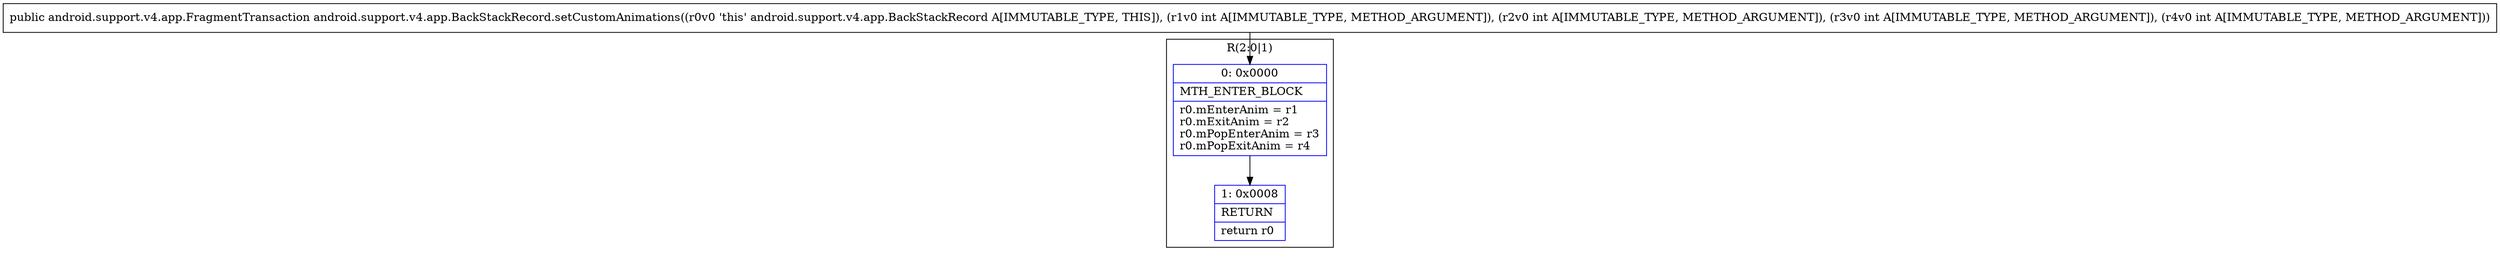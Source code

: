 digraph "CFG forandroid.support.v4.app.BackStackRecord.setCustomAnimations(IIII)Landroid\/support\/v4\/app\/FragmentTransaction;" {
subgraph cluster_Region_1134258893 {
label = "R(2:0|1)";
node [shape=record,color=blue];
Node_0 [shape=record,label="{0\:\ 0x0000|MTH_ENTER_BLOCK\l|r0.mEnterAnim = r1\lr0.mExitAnim = r2\lr0.mPopEnterAnim = r3\lr0.mPopExitAnim = r4\l}"];
Node_1 [shape=record,label="{1\:\ 0x0008|RETURN\l|return r0\l}"];
}
MethodNode[shape=record,label="{public android.support.v4.app.FragmentTransaction android.support.v4.app.BackStackRecord.setCustomAnimations((r0v0 'this' android.support.v4.app.BackStackRecord A[IMMUTABLE_TYPE, THIS]), (r1v0 int A[IMMUTABLE_TYPE, METHOD_ARGUMENT]), (r2v0 int A[IMMUTABLE_TYPE, METHOD_ARGUMENT]), (r3v0 int A[IMMUTABLE_TYPE, METHOD_ARGUMENT]), (r4v0 int A[IMMUTABLE_TYPE, METHOD_ARGUMENT])) }"];
MethodNode -> Node_0;
Node_0 -> Node_1;
}

